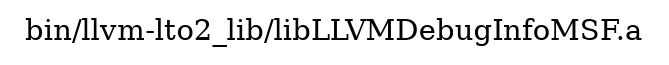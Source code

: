 digraph "bin/llvm-lto2_lib/libLLVMDebugInfoMSF.a" {
	label="bin/llvm-lto2_lib/libLLVMDebugInfoMSF.a";
	rankdir=LR;

}
